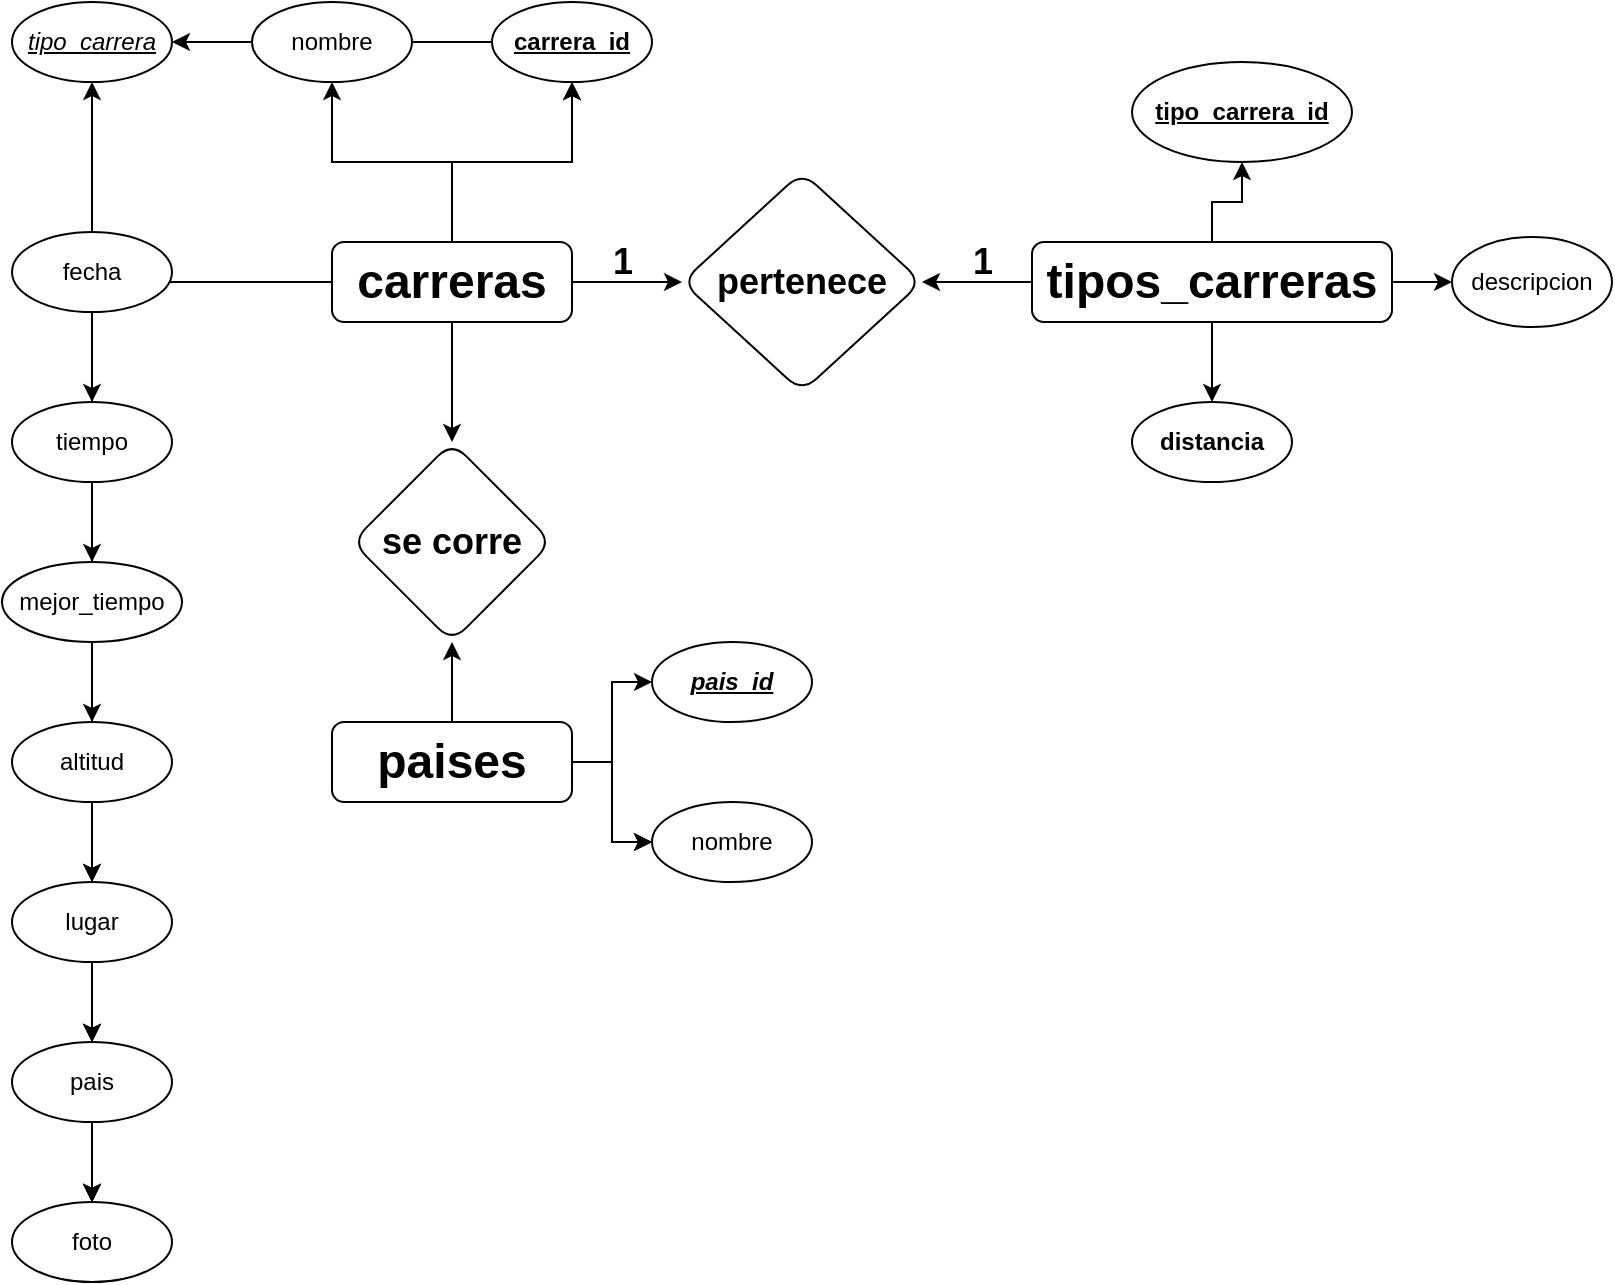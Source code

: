 <mxfile version="21.2.9">
  <diagram name="Página-1" id="icTCM6C8uKAWbE9b2BzJ">
    <mxGraphModel dx="1660" dy="712" grid="1" gridSize="10" guides="1" tooltips="1" connect="1" arrows="1" fold="1" page="1" pageScale="1" pageWidth="827" pageHeight="1169" math="0" shadow="0">
      <root>
        <mxCell id="0" />
        <mxCell id="1" parent="0" />
        <mxCell id="eM2Muyq2wPY5YtQ4O2lJ-8" value="" style="edgeStyle=orthogonalEdgeStyle;rounded=0;orthogonalLoop=1;jettySize=auto;html=1;" edge="1" parent="1" source="eM2Muyq2wPY5YtQ4O2lJ-1" target="eM2Muyq2wPY5YtQ4O2lJ-7">
          <mxGeometry relative="1" as="geometry" />
        </mxCell>
        <mxCell id="eM2Muyq2wPY5YtQ4O2lJ-10" value="" style="edgeStyle=orthogonalEdgeStyle;rounded=0;orthogonalLoop=1;jettySize=auto;html=1;" edge="1" parent="1" source="eM2Muyq2wPY5YtQ4O2lJ-11" target="eM2Muyq2wPY5YtQ4O2lJ-9">
          <mxGeometry relative="1" as="geometry" />
        </mxCell>
        <mxCell id="eM2Muyq2wPY5YtQ4O2lJ-12" value="" style="edgeStyle=orthogonalEdgeStyle;rounded=0;orthogonalLoop=1;jettySize=auto;html=1;" edge="1" parent="1" source="eM2Muyq2wPY5YtQ4O2lJ-1" target="eM2Muyq2wPY5YtQ4O2lJ-11">
          <mxGeometry relative="1" as="geometry" />
        </mxCell>
        <mxCell id="eM2Muyq2wPY5YtQ4O2lJ-15" value="" style="edgeStyle=orthogonalEdgeStyle;rounded=0;orthogonalLoop=1;jettySize=auto;html=1;" edge="1" parent="1" source="eM2Muyq2wPY5YtQ4O2lJ-1" target="eM2Muyq2wPY5YtQ4O2lJ-14">
          <mxGeometry relative="1" as="geometry" />
        </mxCell>
        <mxCell id="eM2Muyq2wPY5YtQ4O2lJ-17" value="" style="edgeStyle=orthogonalEdgeStyle;rounded=0;orthogonalLoop=1;jettySize=auto;html=1;" edge="1" parent="1" source="eM2Muyq2wPY5YtQ4O2lJ-1" target="eM2Muyq2wPY5YtQ4O2lJ-16">
          <mxGeometry relative="1" as="geometry" />
        </mxCell>
        <mxCell id="eM2Muyq2wPY5YtQ4O2lJ-18" value="" style="edgeStyle=orthogonalEdgeStyle;rounded=0;orthogonalLoop=1;jettySize=auto;html=1;" edge="1" parent="1" source="eM2Muyq2wPY5YtQ4O2lJ-1" target="eM2Muyq2wPY5YtQ4O2lJ-9">
          <mxGeometry relative="1" as="geometry" />
        </mxCell>
        <mxCell id="eM2Muyq2wPY5YtQ4O2lJ-19" value="" style="edgeStyle=orthogonalEdgeStyle;rounded=0;orthogonalLoop=1;jettySize=auto;html=1;" edge="1" parent="1" source="eM2Muyq2wPY5YtQ4O2lJ-1" target="eM2Muyq2wPY5YtQ4O2lJ-7">
          <mxGeometry relative="1" as="geometry" />
        </mxCell>
        <mxCell id="eM2Muyq2wPY5YtQ4O2lJ-20" value="" style="edgeStyle=orthogonalEdgeStyle;rounded=0;orthogonalLoop=1;jettySize=auto;html=1;" edge="1" parent="1" source="eM2Muyq2wPY5YtQ4O2lJ-16" target="eM2Muyq2wPY5YtQ4O2lJ-7">
          <mxGeometry relative="1" as="geometry" />
        </mxCell>
        <mxCell id="eM2Muyq2wPY5YtQ4O2lJ-21" value="" style="edgeStyle=orthogonalEdgeStyle;rounded=0;orthogonalLoop=1;jettySize=auto;html=1;" edge="1" parent="1" source="eM2Muyq2wPY5YtQ4O2lJ-16" target="eM2Muyq2wPY5YtQ4O2lJ-7">
          <mxGeometry relative="1" as="geometry" />
        </mxCell>
        <mxCell id="eM2Muyq2wPY5YtQ4O2lJ-23" value="" style="edgeStyle=orthogonalEdgeStyle;rounded=0;orthogonalLoop=1;jettySize=auto;html=1;" edge="1" parent="1" source="eM2Muyq2wPY5YtQ4O2lJ-1" target="eM2Muyq2wPY5YtQ4O2lJ-22">
          <mxGeometry relative="1" as="geometry" />
        </mxCell>
        <mxCell id="eM2Muyq2wPY5YtQ4O2lJ-25" value="" style="edgeStyle=orthogonalEdgeStyle;rounded=0;orthogonalLoop=1;jettySize=auto;html=1;" edge="1" parent="1" source="eM2Muyq2wPY5YtQ4O2lJ-1" target="eM2Muyq2wPY5YtQ4O2lJ-24">
          <mxGeometry relative="1" as="geometry" />
        </mxCell>
        <mxCell id="eM2Muyq2wPY5YtQ4O2lJ-27" value="" style="edgeStyle=orthogonalEdgeStyle;rounded=0;orthogonalLoop=1;jettySize=auto;html=1;" edge="1" parent="1" source="eM2Muyq2wPY5YtQ4O2lJ-1" target="eM2Muyq2wPY5YtQ4O2lJ-26">
          <mxGeometry relative="1" as="geometry" />
        </mxCell>
        <mxCell id="eM2Muyq2wPY5YtQ4O2lJ-29" value="" style="edgeStyle=orthogonalEdgeStyle;rounded=0;orthogonalLoop=1;jettySize=auto;html=1;" edge="1" parent="1" source="eM2Muyq2wPY5YtQ4O2lJ-1" target="eM2Muyq2wPY5YtQ4O2lJ-28">
          <mxGeometry relative="1" as="geometry" />
        </mxCell>
        <mxCell id="eM2Muyq2wPY5YtQ4O2lJ-31" value="" style="edgeStyle=orthogonalEdgeStyle;rounded=0;orthogonalLoop=1;jettySize=auto;html=1;" edge="1" parent="1" source="eM2Muyq2wPY5YtQ4O2lJ-1" target="eM2Muyq2wPY5YtQ4O2lJ-30">
          <mxGeometry relative="1" as="geometry" />
        </mxCell>
        <mxCell id="eM2Muyq2wPY5YtQ4O2lJ-48" value="" style="edgeStyle=orthogonalEdgeStyle;rounded=0;orthogonalLoop=1;jettySize=auto;html=1;" edge="1" parent="1" source="eM2Muyq2wPY5YtQ4O2lJ-1" target="eM2Muyq2wPY5YtQ4O2lJ-47">
          <mxGeometry relative="1" as="geometry" />
        </mxCell>
        <mxCell id="eM2Muyq2wPY5YtQ4O2lJ-1" value="&lt;b&gt;&lt;font style=&quot;font-size: 24px;&quot;&gt;carreras&lt;/font&gt;&lt;/b&gt;" style="rounded=1;whiteSpace=wrap;html=1;" vertex="1" parent="1">
          <mxGeometry x="160" y="120" width="120" height="40" as="geometry" />
        </mxCell>
        <mxCell id="eM2Muyq2wPY5YtQ4O2lJ-49" value="" style="edgeStyle=orthogonalEdgeStyle;rounded=0;orthogonalLoop=1;jettySize=auto;html=1;" edge="1" parent="1" source="eM2Muyq2wPY5YtQ4O2lJ-2" target="eM2Muyq2wPY5YtQ4O2lJ-47">
          <mxGeometry relative="1" as="geometry" />
        </mxCell>
        <mxCell id="eM2Muyq2wPY5YtQ4O2lJ-55" value="" style="edgeStyle=orthogonalEdgeStyle;rounded=0;orthogonalLoop=1;jettySize=auto;html=1;" edge="1" parent="1" source="eM2Muyq2wPY5YtQ4O2lJ-2" target="eM2Muyq2wPY5YtQ4O2lJ-54">
          <mxGeometry relative="1" as="geometry" />
        </mxCell>
        <mxCell id="eM2Muyq2wPY5YtQ4O2lJ-56" value="" style="edgeStyle=orthogonalEdgeStyle;rounded=0;orthogonalLoop=1;jettySize=auto;html=1;" edge="1" parent="1" source="eM2Muyq2wPY5YtQ4O2lJ-2" target="eM2Muyq2wPY5YtQ4O2lJ-54">
          <mxGeometry relative="1" as="geometry" />
        </mxCell>
        <mxCell id="eM2Muyq2wPY5YtQ4O2lJ-58" value="" style="edgeStyle=orthogonalEdgeStyle;rounded=0;orthogonalLoop=1;jettySize=auto;html=1;" edge="1" parent="1" source="eM2Muyq2wPY5YtQ4O2lJ-2" target="eM2Muyq2wPY5YtQ4O2lJ-57">
          <mxGeometry relative="1" as="geometry" />
        </mxCell>
        <mxCell id="eM2Muyq2wPY5YtQ4O2lJ-2" value="&lt;b&gt;&lt;font style=&quot;font-size: 24px;&quot;&gt;paises&lt;/font&gt;&lt;/b&gt;" style="rounded=1;whiteSpace=wrap;html=1;" vertex="1" parent="1">
          <mxGeometry x="160" y="360" width="120" height="40" as="geometry" />
        </mxCell>
        <mxCell id="eM2Muyq2wPY5YtQ4O2lJ-32" value="" style="edgeStyle=orthogonalEdgeStyle;rounded=0;orthogonalLoop=1;jettySize=auto;html=1;" edge="1" parent="1" source="eM2Muyq2wPY5YtQ4O2lJ-3" target="eM2Muyq2wPY5YtQ4O2lJ-30">
          <mxGeometry relative="1" as="geometry" />
        </mxCell>
        <mxCell id="eM2Muyq2wPY5YtQ4O2lJ-44" value="" style="edgeStyle=orthogonalEdgeStyle;rounded=0;orthogonalLoop=1;jettySize=auto;html=1;" edge="1" parent="1" source="eM2Muyq2wPY5YtQ4O2lJ-3" target="eM2Muyq2wPY5YtQ4O2lJ-43">
          <mxGeometry relative="1" as="geometry" />
        </mxCell>
        <mxCell id="eM2Muyq2wPY5YtQ4O2lJ-46" value="" style="edgeStyle=orthogonalEdgeStyle;rounded=0;orthogonalLoop=1;jettySize=auto;html=1;" edge="1" parent="1" source="eM2Muyq2wPY5YtQ4O2lJ-3" target="eM2Muyq2wPY5YtQ4O2lJ-45">
          <mxGeometry relative="1" as="geometry" />
        </mxCell>
        <mxCell id="eM2Muyq2wPY5YtQ4O2lJ-52" value="" style="edgeStyle=orthogonalEdgeStyle;rounded=0;orthogonalLoop=1;jettySize=auto;html=1;" edge="1" parent="1" source="eM2Muyq2wPY5YtQ4O2lJ-3" target="eM2Muyq2wPY5YtQ4O2lJ-51">
          <mxGeometry relative="1" as="geometry" />
        </mxCell>
        <mxCell id="eM2Muyq2wPY5YtQ4O2lJ-3" value="&lt;b&gt;&lt;font style=&quot;font-size: 24px;&quot;&gt;tipos_carreras&lt;/font&gt;&lt;/b&gt;" style="rounded=1;whiteSpace=wrap;html=1;" vertex="1" parent="1">
          <mxGeometry x="510" y="120" width="180" height="40" as="geometry" />
        </mxCell>
        <mxCell id="eM2Muyq2wPY5YtQ4O2lJ-7" value="foto" style="ellipse;whiteSpace=wrap;html=1;rounded=1;" vertex="1" parent="1">
          <mxGeometry y="600" width="80" height="40" as="geometry" />
        </mxCell>
        <mxCell id="eM2Muyq2wPY5YtQ4O2lJ-9" value="&lt;u style=&quot;&quot;&gt;&lt;i&gt;tipo_carrera&lt;/i&gt;&lt;/u&gt;" style="ellipse;whiteSpace=wrap;html=1;rounded=1;" vertex="1" parent="1">
          <mxGeometry width="80" height="40" as="geometry" />
        </mxCell>
        <mxCell id="eM2Muyq2wPY5YtQ4O2lJ-13" value="" style="edgeStyle=orthogonalEdgeStyle;rounded=0;orthogonalLoop=1;jettySize=auto;html=1;" edge="1" parent="1" source="eM2Muyq2wPY5YtQ4O2lJ-1" target="eM2Muyq2wPY5YtQ4O2lJ-11">
          <mxGeometry relative="1" as="geometry">
            <mxPoint x="230" y="110" as="sourcePoint" />
            <mxPoint x="70" y="210" as="targetPoint" />
          </mxGeometry>
        </mxCell>
        <mxCell id="eM2Muyq2wPY5YtQ4O2lJ-11" value="&lt;b&gt;&lt;u&gt;carrera_id&lt;/u&gt;&lt;/b&gt;" style="ellipse;whiteSpace=wrap;html=1;rounded=1;" vertex="1" parent="1">
          <mxGeometry x="240" width="80" height="40" as="geometry" />
        </mxCell>
        <mxCell id="eM2Muyq2wPY5YtQ4O2lJ-22" value="nombre" style="ellipse;whiteSpace=wrap;html=1;rounded=1;" vertex="1" parent="1">
          <mxGeometry x="120" width="80" height="40" as="geometry" />
        </mxCell>
        <mxCell id="eM2Muyq2wPY5YtQ4O2lJ-24" value="tiempo" style="ellipse;whiteSpace=wrap;html=1;rounded=1;" vertex="1" parent="1">
          <mxGeometry y="200" width="80" height="40" as="geometry" />
        </mxCell>
        <mxCell id="eM2Muyq2wPY5YtQ4O2lJ-28" value="mejor_tiempo" style="ellipse;whiteSpace=wrap;html=1;rounded=1;" vertex="1" parent="1">
          <mxGeometry x="-5" y="280" width="90" height="40" as="geometry" />
        </mxCell>
        <mxCell id="eM2Muyq2wPY5YtQ4O2lJ-30" value="&lt;b&gt;&lt;font style=&quot;font-size: 18px;&quot;&gt;pertenece&lt;/font&gt;&lt;/b&gt;" style="rhombus;whiteSpace=wrap;html=1;rounded=1;" vertex="1" parent="1">
          <mxGeometry x="335" y="85" width="120" height="110" as="geometry" />
        </mxCell>
        <mxCell id="eM2Muyq2wPY5YtQ4O2lJ-33" value="" style="edgeStyle=orthogonalEdgeStyle;rounded=0;orthogonalLoop=1;jettySize=auto;html=1;" edge="1" parent="1" source="eM2Muyq2wPY5YtQ4O2lJ-14" target="eM2Muyq2wPY5YtQ4O2lJ-16">
          <mxGeometry relative="1" as="geometry">
            <mxPoint x="220" y="230" as="sourcePoint" />
            <mxPoint x="30" y="640" as="targetPoint" />
          </mxGeometry>
        </mxCell>
        <mxCell id="eM2Muyq2wPY5YtQ4O2lJ-36" value="" style="edgeStyle=orthogonalEdgeStyle;rounded=0;orthogonalLoop=1;jettySize=auto;html=1;" edge="1" parent="1" source="eM2Muyq2wPY5YtQ4O2lJ-26" target="eM2Muyq2wPY5YtQ4O2lJ-14">
          <mxGeometry relative="1" as="geometry">
            <mxPoint x="220" y="230" as="sourcePoint" />
            <mxPoint x="30" y="640" as="targetPoint" />
          </mxGeometry>
        </mxCell>
        <mxCell id="eM2Muyq2wPY5YtQ4O2lJ-14" value="lugar" style="ellipse;whiteSpace=wrap;html=1;rounded=1;" vertex="1" parent="1">
          <mxGeometry y="440" width="80" height="40" as="geometry" />
        </mxCell>
        <mxCell id="eM2Muyq2wPY5YtQ4O2lJ-37" value="" style="edgeStyle=orthogonalEdgeStyle;rounded=0;orthogonalLoop=1;jettySize=auto;html=1;" edge="1" parent="1" source="eM2Muyq2wPY5YtQ4O2lJ-14" target="eM2Muyq2wPY5YtQ4O2lJ-16">
          <mxGeometry relative="1" as="geometry">
            <mxPoint x="40" y="520" as="sourcePoint" />
            <mxPoint x="30" y="640" as="targetPoint" />
          </mxGeometry>
        </mxCell>
        <mxCell id="eM2Muyq2wPY5YtQ4O2lJ-16" value="pais" style="ellipse;whiteSpace=wrap;html=1;rounded=1;" vertex="1" parent="1">
          <mxGeometry y="520" width="80" height="40" as="geometry" />
        </mxCell>
        <mxCell id="eM2Muyq2wPY5YtQ4O2lJ-26" value="altitud" style="ellipse;whiteSpace=wrap;html=1;rounded=1;" vertex="1" parent="1">
          <mxGeometry y="360" width="80" height="40" as="geometry" />
        </mxCell>
        <mxCell id="eM2Muyq2wPY5YtQ4O2lJ-5" value="fecha" style="ellipse;whiteSpace=wrap;html=1;rounded=1;" vertex="1" parent="1">
          <mxGeometry y="115" width="80" height="40" as="geometry" />
        </mxCell>
        <mxCell id="eM2Muyq2wPY5YtQ4O2lJ-41" value="&lt;b&gt;&lt;font style=&quot;font-size: 18px;&quot;&gt;1&lt;/font&gt;&lt;/b&gt;" style="text;html=1;align=center;verticalAlign=middle;resizable=0;points=[];autosize=1;strokeColor=none;fillColor=none;" vertex="1" parent="1">
          <mxGeometry x="290" y="110" width="30" height="40" as="geometry" />
        </mxCell>
        <mxCell id="eM2Muyq2wPY5YtQ4O2lJ-42" value="&lt;b&gt;&lt;font style=&quot;font-size: 18px;&quot;&gt;1&lt;/font&gt;&lt;/b&gt;" style="text;html=1;align=center;verticalAlign=middle;resizable=0;points=[];autosize=1;strokeColor=none;fillColor=none;" vertex="1" parent="1">
          <mxGeometry x="470" y="110" width="30" height="40" as="geometry" />
        </mxCell>
        <mxCell id="eM2Muyq2wPY5YtQ4O2lJ-43" value="&lt;b&gt;&lt;u&gt;tipo_carrera_id&lt;/u&gt;&lt;/b&gt;" style="ellipse;whiteSpace=wrap;html=1;rounded=1;" vertex="1" parent="1">
          <mxGeometry x="560" y="30" width="110" height="50" as="geometry" />
        </mxCell>
        <mxCell id="eM2Muyq2wPY5YtQ4O2lJ-45" value="&lt;b&gt;distancia&lt;/b&gt;" style="ellipse;whiteSpace=wrap;html=1;rounded=1;" vertex="1" parent="1">
          <mxGeometry x="560" y="200" width="80" height="40" as="geometry" />
        </mxCell>
        <mxCell id="eM2Muyq2wPY5YtQ4O2lJ-47" value="&lt;b&gt;&lt;font style=&quot;font-size: 18px;&quot;&gt;se corre&lt;/font&gt;&lt;/b&gt;" style="rhombus;whiteSpace=wrap;html=1;rounded=1;" vertex="1" parent="1">
          <mxGeometry x="170" y="220" width="100" height="100" as="geometry" />
        </mxCell>
        <mxCell id="eM2Muyq2wPY5YtQ4O2lJ-51" value="descripcion" style="ellipse;whiteSpace=wrap;html=1;rounded=1;" vertex="1" parent="1">
          <mxGeometry x="720" y="117.5" width="80" height="45" as="geometry" />
        </mxCell>
        <mxCell id="eM2Muyq2wPY5YtQ4O2lJ-53" style="edgeStyle=orthogonalEdgeStyle;rounded=0;orthogonalLoop=1;jettySize=auto;html=1;exitX=0.5;exitY=1;exitDx=0;exitDy=0;" edge="1" parent="1" source="eM2Muyq2wPY5YtQ4O2lJ-51" target="eM2Muyq2wPY5YtQ4O2lJ-51">
          <mxGeometry relative="1" as="geometry" />
        </mxCell>
        <mxCell id="eM2Muyq2wPY5YtQ4O2lJ-54" value="nombre" style="ellipse;whiteSpace=wrap;html=1;rounded=1;" vertex="1" parent="1">
          <mxGeometry x="320" y="400" width="80" height="40" as="geometry" />
        </mxCell>
        <mxCell id="eM2Muyq2wPY5YtQ4O2lJ-57" value="&lt;b&gt;&lt;u&gt;&lt;i&gt;pais_id&lt;/i&gt;&lt;/u&gt;&lt;/b&gt;" style="ellipse;whiteSpace=wrap;html=1;rounded=1;" vertex="1" parent="1">
          <mxGeometry x="320" y="320" width="80" height="40" as="geometry" />
        </mxCell>
      </root>
    </mxGraphModel>
  </diagram>
</mxfile>
